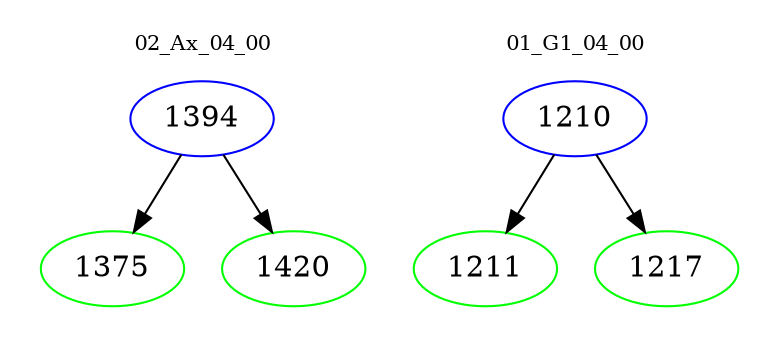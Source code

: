 digraph{
subgraph cluster_0 {
color = white
label = "02_Ax_04_00";
fontsize=10;
T0_1394 [label="1394", color="blue"]
T0_1394 -> T0_1375 [color="black"]
T0_1375 [label="1375", color="green"]
T0_1394 -> T0_1420 [color="black"]
T0_1420 [label="1420", color="green"]
}
subgraph cluster_1 {
color = white
label = "01_G1_04_00";
fontsize=10;
T1_1210 [label="1210", color="blue"]
T1_1210 -> T1_1211 [color="black"]
T1_1211 [label="1211", color="green"]
T1_1210 -> T1_1217 [color="black"]
T1_1217 [label="1217", color="green"]
}
}
